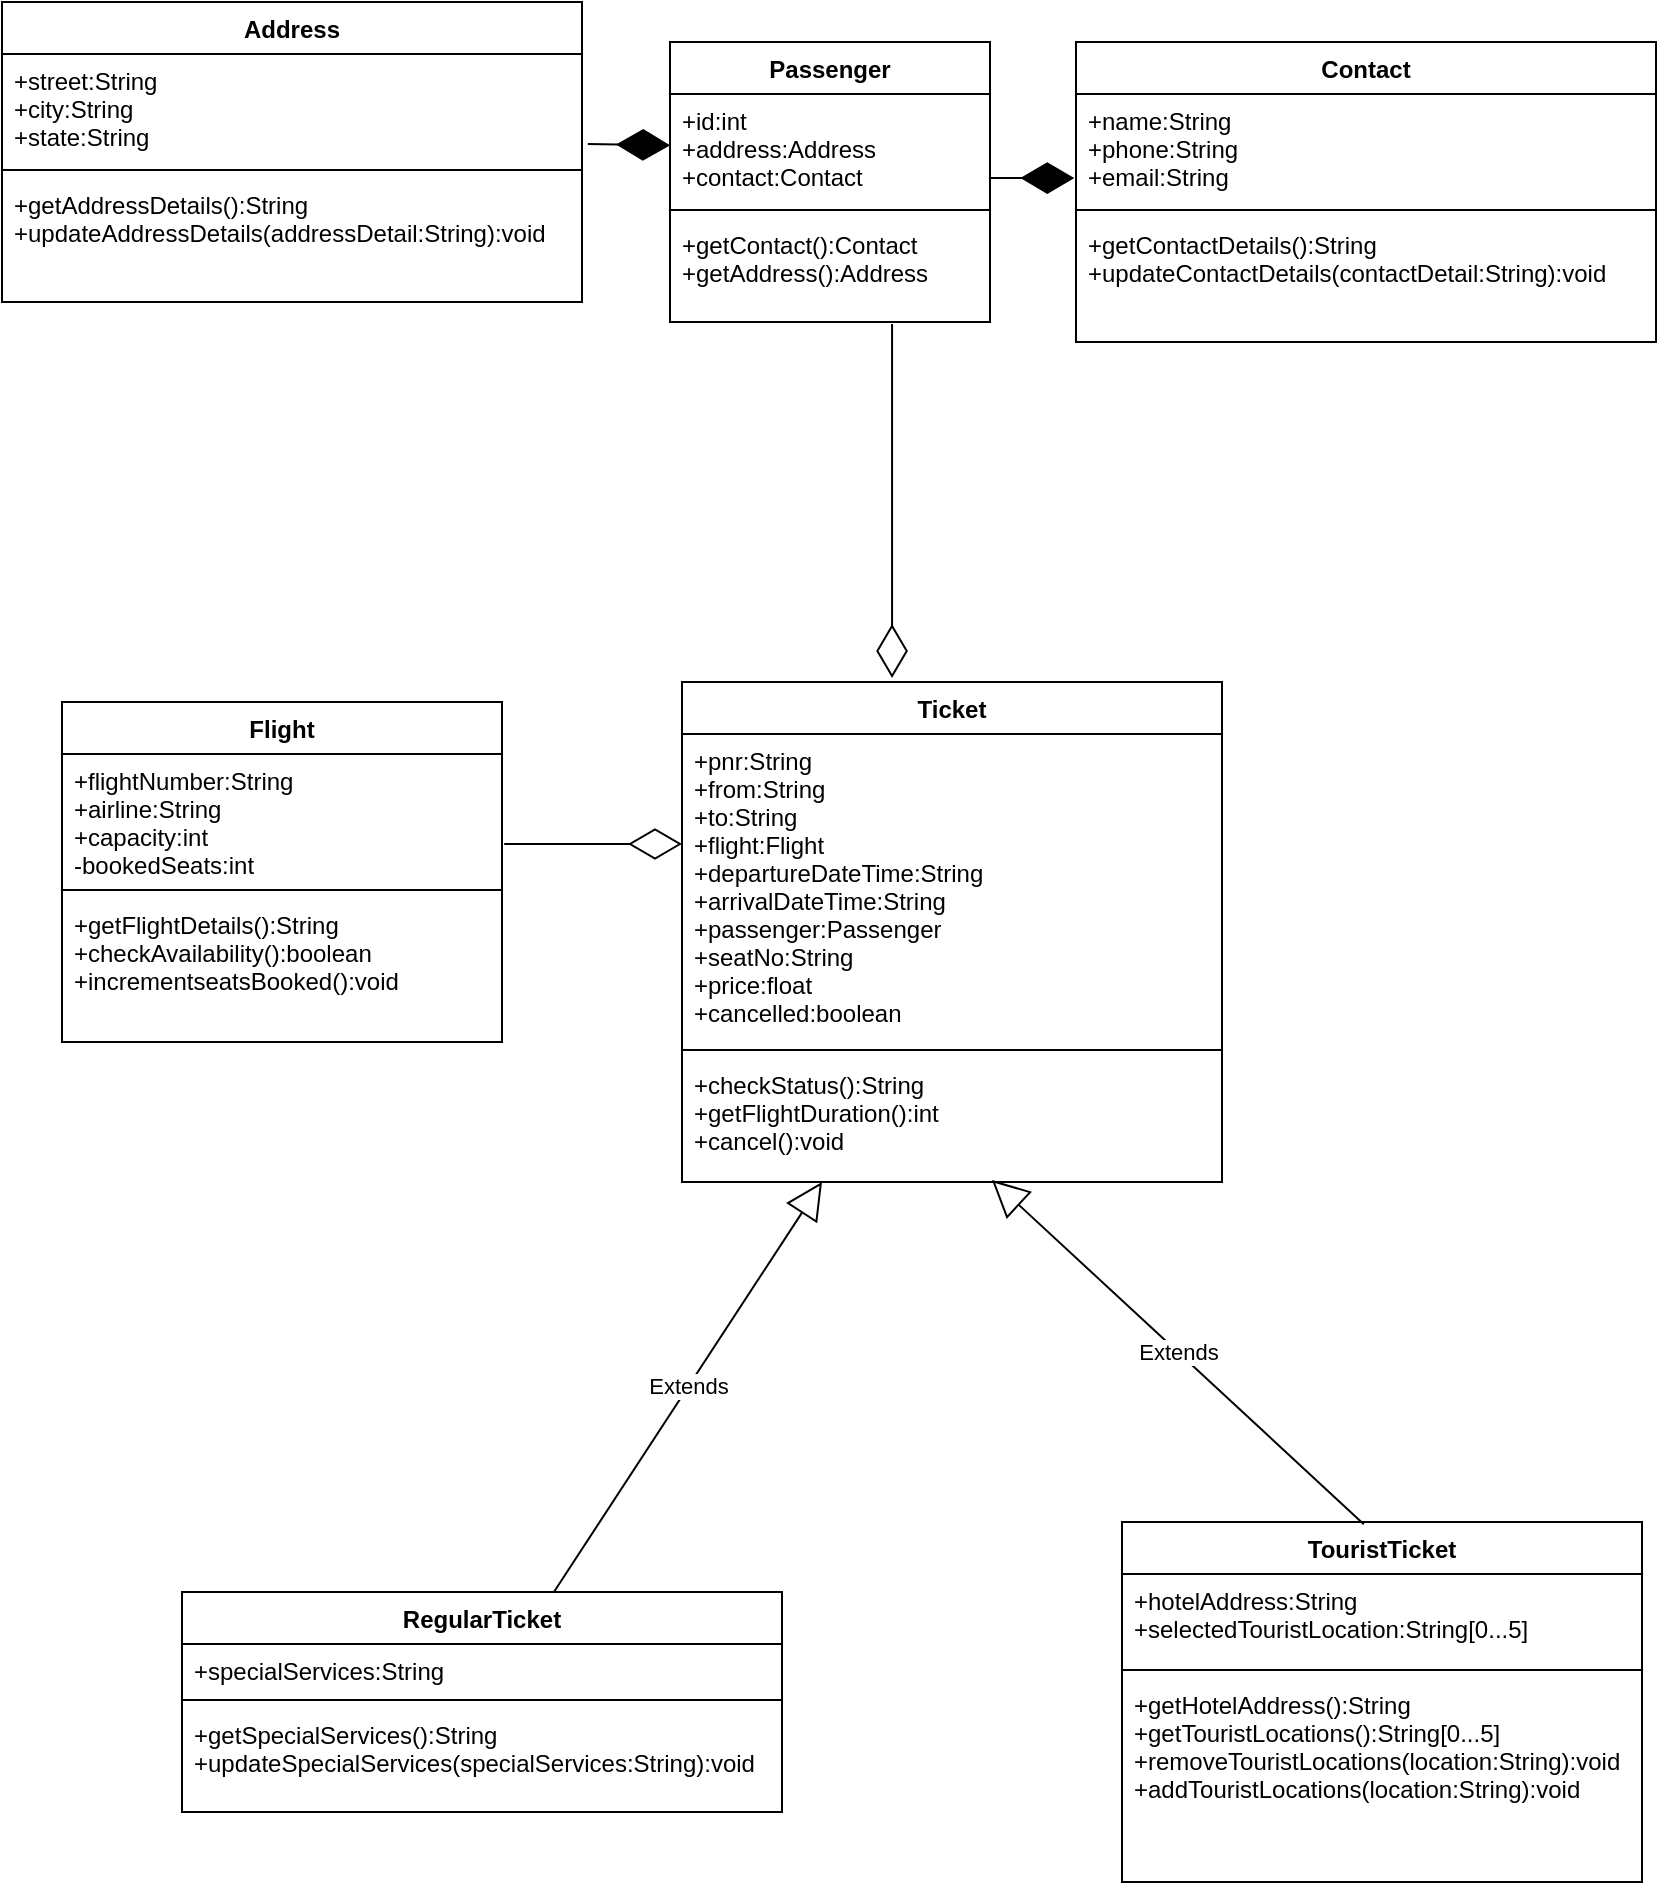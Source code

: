 <mxfile version="16.5.2" type="device"><diagram id="1hrRXEboRo1AGy14uNNL" name="Page-1"><mxGraphModel dx="868" dy="450" grid="1" gridSize="10" guides="1" tooltips="1" connect="1" arrows="1" fold="1" page="1" pageScale="1" pageWidth="827" pageHeight="1169" math="0" shadow="0"><root><mxCell id="0"/><mxCell id="1" parent="0"/><mxCell id="A_EKOs8zby8FiWFpY_Y6-1" value="Flight" style="swimlane;fontStyle=1;align=center;verticalAlign=top;childLayout=stackLayout;horizontal=1;startSize=26;horizontalStack=0;resizeParent=1;resizeParentMax=0;resizeLast=0;collapsible=1;marginBottom=0;" vertex="1" parent="1"><mxGeometry x="30" y="440" width="220" height="170" as="geometry"/></mxCell><mxCell id="A_EKOs8zby8FiWFpY_Y6-2" value="+flightNumber:String&#10;+airline:String&#10;+capacity:int&#10;-bookedSeats:int" style="text;strokeColor=none;fillColor=none;align=left;verticalAlign=top;spacingLeft=4;spacingRight=4;overflow=hidden;rotatable=0;points=[[0,0.5],[1,0.5]];portConstraint=eastwest;" vertex="1" parent="A_EKOs8zby8FiWFpY_Y6-1"><mxGeometry y="26" width="220" height="64" as="geometry"/></mxCell><mxCell id="A_EKOs8zby8FiWFpY_Y6-3" value="" style="line;strokeWidth=1;fillColor=none;align=left;verticalAlign=middle;spacingTop=-1;spacingLeft=3;spacingRight=3;rotatable=0;labelPosition=right;points=[];portConstraint=eastwest;" vertex="1" parent="A_EKOs8zby8FiWFpY_Y6-1"><mxGeometry y="90" width="220" height="8" as="geometry"/></mxCell><mxCell id="A_EKOs8zby8FiWFpY_Y6-4" value="+getFlightDetails():String&#10;+checkAvailability():boolean&#10;+incrementseatsBooked():void" style="text;strokeColor=none;fillColor=none;align=left;verticalAlign=top;spacingLeft=4;spacingRight=4;overflow=hidden;rotatable=0;points=[[0,0.5],[1,0.5]];portConstraint=eastwest;" vertex="1" parent="A_EKOs8zby8FiWFpY_Y6-1"><mxGeometry y="98" width="220" height="72" as="geometry"/></mxCell><mxCell id="A_EKOs8zby8FiWFpY_Y6-5" value="Ticket" style="swimlane;fontStyle=1;align=center;verticalAlign=top;childLayout=stackLayout;horizontal=1;startSize=26;horizontalStack=0;resizeParent=1;resizeParentMax=0;resizeLast=0;collapsible=1;marginBottom=0;" vertex="1" parent="1"><mxGeometry x="340" y="430" width="270" height="250" as="geometry"/></mxCell><mxCell id="A_EKOs8zby8FiWFpY_Y6-6" value="+pnr:String&#10;+from:String&#10;+to:String&#10;+flight:Flight&#10;+departureDateTime:String&#10;+arrivalDateTime:String&#10;+passenger:Passenger&#10;+seatNo:String&#10;+price:float&#10;+cancelled:boolean" style="text;strokeColor=none;fillColor=none;align=left;verticalAlign=top;spacingLeft=4;spacingRight=4;overflow=hidden;rotatable=0;points=[[0,0.5],[1,0.5]];portConstraint=eastwest;" vertex="1" parent="A_EKOs8zby8FiWFpY_Y6-5"><mxGeometry y="26" width="270" height="154" as="geometry"/></mxCell><mxCell id="A_EKOs8zby8FiWFpY_Y6-7" value="" style="line;strokeWidth=1;fillColor=none;align=left;verticalAlign=middle;spacingTop=-1;spacingLeft=3;spacingRight=3;rotatable=0;labelPosition=right;points=[];portConstraint=eastwest;" vertex="1" parent="A_EKOs8zby8FiWFpY_Y6-5"><mxGeometry y="180" width="270" height="8" as="geometry"/></mxCell><mxCell id="A_EKOs8zby8FiWFpY_Y6-8" value="+checkStatus():String&#10;+getFlightDuration():int&#10;+cancel():void" style="text;strokeColor=none;fillColor=none;align=left;verticalAlign=top;spacingLeft=4;spacingRight=4;overflow=hidden;rotatable=0;points=[[0,0.5],[1,0.5]];portConstraint=eastwest;" vertex="1" parent="A_EKOs8zby8FiWFpY_Y6-5"><mxGeometry y="188" width="270" height="62" as="geometry"/></mxCell><mxCell id="A_EKOs8zby8FiWFpY_Y6-9" value="" style="endArrow=diamondThin;endFill=0;endSize=24;html=1;rounded=0;exitX=1.005;exitY=0.703;exitDx=0;exitDy=0;exitPerimeter=0;" edge="1" parent="1" source="A_EKOs8zby8FiWFpY_Y6-2"><mxGeometry width="160" relative="1" as="geometry"><mxPoint x="330" y="230" as="sourcePoint"/><mxPoint x="340" y="511" as="targetPoint"/></mxGeometry></mxCell><mxCell id="A_EKOs8zby8FiWFpY_Y6-10" value="RegularTicket" style="swimlane;fontStyle=1;align=center;verticalAlign=top;childLayout=stackLayout;horizontal=1;startSize=26;horizontalStack=0;resizeParent=1;resizeParentMax=0;resizeLast=0;collapsible=1;marginBottom=0;" vertex="1" parent="1"><mxGeometry x="90" y="885" width="300" height="110" as="geometry"/></mxCell><mxCell id="A_EKOs8zby8FiWFpY_Y6-11" value="+specialServices:String" style="text;strokeColor=none;fillColor=none;align=left;verticalAlign=top;spacingLeft=4;spacingRight=4;overflow=hidden;rotatable=0;points=[[0,0.5],[1,0.5]];portConstraint=eastwest;" vertex="1" parent="A_EKOs8zby8FiWFpY_Y6-10"><mxGeometry y="26" width="300" height="24" as="geometry"/></mxCell><mxCell id="A_EKOs8zby8FiWFpY_Y6-12" value="" style="line;strokeWidth=1;fillColor=none;align=left;verticalAlign=middle;spacingTop=-1;spacingLeft=3;spacingRight=3;rotatable=0;labelPosition=right;points=[];portConstraint=eastwest;" vertex="1" parent="A_EKOs8zby8FiWFpY_Y6-10"><mxGeometry y="50" width="300" height="8" as="geometry"/></mxCell><mxCell id="A_EKOs8zby8FiWFpY_Y6-13" value="+getSpecialServices():String&#10;+updateSpecialServices(specialServices:String):void" style="text;strokeColor=none;fillColor=none;align=left;verticalAlign=top;spacingLeft=4;spacingRight=4;overflow=hidden;rotatable=0;points=[[0,0.5],[1,0.5]];portConstraint=eastwest;" vertex="1" parent="A_EKOs8zby8FiWFpY_Y6-10"><mxGeometry y="58" width="300" height="52" as="geometry"/></mxCell><mxCell id="A_EKOs8zby8FiWFpY_Y6-14" value="Extends" style="endArrow=block;endSize=16;endFill=0;html=1;rounded=0;" edge="1" parent="1" source="A_EKOs8zby8FiWFpY_Y6-10"><mxGeometry width="160" relative="1" as="geometry"><mxPoint x="330" y="610" as="sourcePoint"/><mxPoint x="410" y="680" as="targetPoint"/></mxGeometry></mxCell><mxCell id="A_EKOs8zby8FiWFpY_Y6-15" value="TouristTicket" style="swimlane;fontStyle=1;align=center;verticalAlign=top;childLayout=stackLayout;horizontal=1;startSize=26;horizontalStack=0;resizeParent=1;resizeParentMax=0;resizeLast=0;collapsible=1;marginBottom=0;" vertex="1" parent="1"><mxGeometry x="560" y="850" width="260" height="180" as="geometry"/></mxCell><mxCell id="A_EKOs8zby8FiWFpY_Y6-16" value="+hotelAddress:String&#10;+selectedTouristLocation:String[0...5]&#10;" style="text;strokeColor=none;fillColor=none;align=left;verticalAlign=top;spacingLeft=4;spacingRight=4;overflow=hidden;rotatable=0;points=[[0,0.5],[1,0.5]];portConstraint=eastwest;" vertex="1" parent="A_EKOs8zby8FiWFpY_Y6-15"><mxGeometry y="26" width="260" height="44" as="geometry"/></mxCell><mxCell id="A_EKOs8zby8FiWFpY_Y6-17" value="" style="line;strokeWidth=1;fillColor=none;align=left;verticalAlign=middle;spacingTop=-1;spacingLeft=3;spacingRight=3;rotatable=0;labelPosition=right;points=[];portConstraint=eastwest;" vertex="1" parent="A_EKOs8zby8FiWFpY_Y6-15"><mxGeometry y="70" width="260" height="8" as="geometry"/></mxCell><mxCell id="A_EKOs8zby8FiWFpY_Y6-18" value="+getHotelAddress():String&#10;+getTouristLocations():String[0...5]&#10;+removeTouristLocations(location:String):void&#10;+addTouristLocations(location:String):void&#10;" style="text;strokeColor=none;fillColor=none;align=left;verticalAlign=top;spacingLeft=4;spacingRight=4;overflow=hidden;rotatable=0;points=[[0,0.5],[1,0.5]];portConstraint=eastwest;" vertex="1" parent="A_EKOs8zby8FiWFpY_Y6-15"><mxGeometry y="78" width="260" height="102" as="geometry"/></mxCell><mxCell id="A_EKOs8zby8FiWFpY_Y6-19" value="Extends" style="endArrow=block;endSize=16;endFill=0;html=1;rounded=0;entryX=0.574;entryY=0.984;entryDx=0;entryDy=0;entryPerimeter=0;exitX=0.465;exitY=0.006;exitDx=0;exitDy=0;exitPerimeter=0;" edge="1" parent="1" source="A_EKOs8zby8FiWFpY_Y6-15" target="A_EKOs8zby8FiWFpY_Y6-8"><mxGeometry width="160" relative="1" as="geometry"><mxPoint x="330" y="610" as="sourcePoint"/><mxPoint x="490" y="610" as="targetPoint"/></mxGeometry></mxCell><mxCell id="A_EKOs8zby8FiWFpY_Y6-20" value="Passenger" style="swimlane;fontStyle=1;align=center;verticalAlign=top;childLayout=stackLayout;horizontal=1;startSize=26;horizontalStack=0;resizeParent=1;resizeParentMax=0;resizeLast=0;collapsible=1;marginBottom=0;" vertex="1" parent="1"><mxGeometry x="334" y="110" width="160" height="140" as="geometry"/></mxCell><mxCell id="A_EKOs8zby8FiWFpY_Y6-21" value="+id:int&#10;+address:Address&#10;+contact:Contact" style="text;strokeColor=none;fillColor=none;align=left;verticalAlign=top;spacingLeft=4;spacingRight=4;overflow=hidden;rotatable=0;points=[[0,0.5],[1,0.5]];portConstraint=eastwest;" vertex="1" parent="A_EKOs8zby8FiWFpY_Y6-20"><mxGeometry y="26" width="160" height="54" as="geometry"/></mxCell><mxCell id="A_EKOs8zby8FiWFpY_Y6-22" value="" style="line;strokeWidth=1;fillColor=none;align=left;verticalAlign=middle;spacingTop=-1;spacingLeft=3;spacingRight=3;rotatable=0;labelPosition=right;points=[];portConstraint=eastwest;" vertex="1" parent="A_EKOs8zby8FiWFpY_Y6-20"><mxGeometry y="80" width="160" height="8" as="geometry"/></mxCell><mxCell id="A_EKOs8zby8FiWFpY_Y6-23" value="+getContact():Contact&#10;+getAddress():Address" style="text;strokeColor=none;fillColor=none;align=left;verticalAlign=top;spacingLeft=4;spacingRight=4;overflow=hidden;rotatable=0;points=[[0,0.5],[1,0.5]];portConstraint=eastwest;" vertex="1" parent="A_EKOs8zby8FiWFpY_Y6-20"><mxGeometry y="88" width="160" height="52" as="geometry"/></mxCell><mxCell id="A_EKOs8zby8FiWFpY_Y6-24" value="Address" style="swimlane;fontStyle=1;align=center;verticalAlign=top;childLayout=stackLayout;horizontal=1;startSize=26;horizontalStack=0;resizeParent=1;resizeParentMax=0;resizeLast=0;collapsible=1;marginBottom=0;" vertex="1" parent="1"><mxGeometry y="90" width="290" height="150" as="geometry"/></mxCell><mxCell id="A_EKOs8zby8FiWFpY_Y6-25" value="+street:String&#10;+city:String&#10;+state:String" style="text;strokeColor=none;fillColor=none;align=left;verticalAlign=top;spacingLeft=4;spacingRight=4;overflow=hidden;rotatable=0;points=[[0,0.5],[1,0.5]];portConstraint=eastwest;" vertex="1" parent="A_EKOs8zby8FiWFpY_Y6-24"><mxGeometry y="26" width="290" height="54" as="geometry"/></mxCell><mxCell id="A_EKOs8zby8FiWFpY_Y6-26" value="" style="line;strokeWidth=1;fillColor=none;align=left;verticalAlign=middle;spacingTop=-1;spacingLeft=3;spacingRight=3;rotatable=0;labelPosition=right;points=[];portConstraint=eastwest;" vertex="1" parent="A_EKOs8zby8FiWFpY_Y6-24"><mxGeometry y="80" width="290" height="8" as="geometry"/></mxCell><mxCell id="A_EKOs8zby8FiWFpY_Y6-27" value="+getAddressDetails():String&#10;+updateAddressDetails(addressDetail:String):void" style="text;strokeColor=none;fillColor=none;align=left;verticalAlign=top;spacingLeft=4;spacingRight=4;overflow=hidden;rotatable=0;points=[[0,0.5],[1,0.5]];portConstraint=eastwest;" vertex="1" parent="A_EKOs8zby8FiWFpY_Y6-24"><mxGeometry y="88" width="290" height="62" as="geometry"/></mxCell><mxCell id="A_EKOs8zby8FiWFpY_Y6-28" value="" style="endArrow=diamondThin;endFill=1;endSize=24;html=1;rounded=0;exitX=1.01;exitY=0.833;exitDx=0;exitDy=0;exitPerimeter=0;" edge="1" parent="1" source="A_EKOs8zby8FiWFpY_Y6-25" target="A_EKOs8zby8FiWFpY_Y6-21"><mxGeometry width="160" relative="1" as="geometry"><mxPoint x="330" y="280" as="sourcePoint"/><mxPoint x="490" y="280" as="targetPoint"/></mxGeometry></mxCell><mxCell id="A_EKOs8zby8FiWFpY_Y6-29" value="Contact" style="swimlane;fontStyle=1;align=center;verticalAlign=top;childLayout=stackLayout;horizontal=1;startSize=26;horizontalStack=0;resizeParent=1;resizeParentMax=0;resizeLast=0;collapsible=1;marginBottom=0;" vertex="1" parent="1"><mxGeometry x="537" y="110" width="290" height="150" as="geometry"/></mxCell><mxCell id="A_EKOs8zby8FiWFpY_Y6-30" value="+name:String&#10;+phone:String&#10;+email:String" style="text;strokeColor=none;fillColor=none;align=left;verticalAlign=top;spacingLeft=4;spacingRight=4;overflow=hidden;rotatable=0;points=[[0,0.5],[1,0.5]];portConstraint=eastwest;" vertex="1" parent="A_EKOs8zby8FiWFpY_Y6-29"><mxGeometry y="26" width="290" height="54" as="geometry"/></mxCell><mxCell id="A_EKOs8zby8FiWFpY_Y6-31" value="" style="line;strokeWidth=1;fillColor=none;align=left;verticalAlign=middle;spacingTop=-1;spacingLeft=3;spacingRight=3;rotatable=0;labelPosition=right;points=[];portConstraint=eastwest;" vertex="1" parent="A_EKOs8zby8FiWFpY_Y6-29"><mxGeometry y="80" width="290" height="8" as="geometry"/></mxCell><mxCell id="A_EKOs8zby8FiWFpY_Y6-32" value="+getContactDetails():String&#10;+updateContactDetails(contactDetail:String):void" style="text;strokeColor=none;fillColor=none;align=left;verticalAlign=top;spacingLeft=4;spacingRight=4;overflow=hidden;rotatable=0;points=[[0,0.5],[1,0.5]];portConstraint=eastwest;" vertex="1" parent="A_EKOs8zby8FiWFpY_Y6-29"><mxGeometry y="88" width="290" height="62" as="geometry"/></mxCell><mxCell id="A_EKOs8zby8FiWFpY_Y6-33" value="" style="endArrow=diamondThin;endFill=1;endSize=24;html=1;rounded=0;entryX=-0.003;entryY=0.778;entryDx=0;entryDy=0;entryPerimeter=0;exitX=1;exitY=0.778;exitDx=0;exitDy=0;exitPerimeter=0;" edge="1" parent="1" source="A_EKOs8zby8FiWFpY_Y6-21" target="A_EKOs8zby8FiWFpY_Y6-30"><mxGeometry width="160" relative="1" as="geometry"><mxPoint x="330" y="280" as="sourcePoint"/><mxPoint x="490" y="280" as="targetPoint"/></mxGeometry></mxCell><mxCell id="A_EKOs8zby8FiWFpY_Y6-34" value="" style="endArrow=diamondThin;endFill=0;endSize=24;html=1;rounded=0;entryX=0.389;entryY=-0.008;entryDx=0;entryDy=0;entryPerimeter=0;exitX=0.694;exitY=1.019;exitDx=0;exitDy=0;exitPerimeter=0;" edge="1" parent="1" source="A_EKOs8zby8FiWFpY_Y6-23" target="A_EKOs8zby8FiWFpY_Y6-5"><mxGeometry width="160" relative="1" as="geometry"><mxPoint x="330" y="280" as="sourcePoint"/><mxPoint x="490" y="280" as="targetPoint"/></mxGeometry></mxCell></root></mxGraphModel></diagram></mxfile>